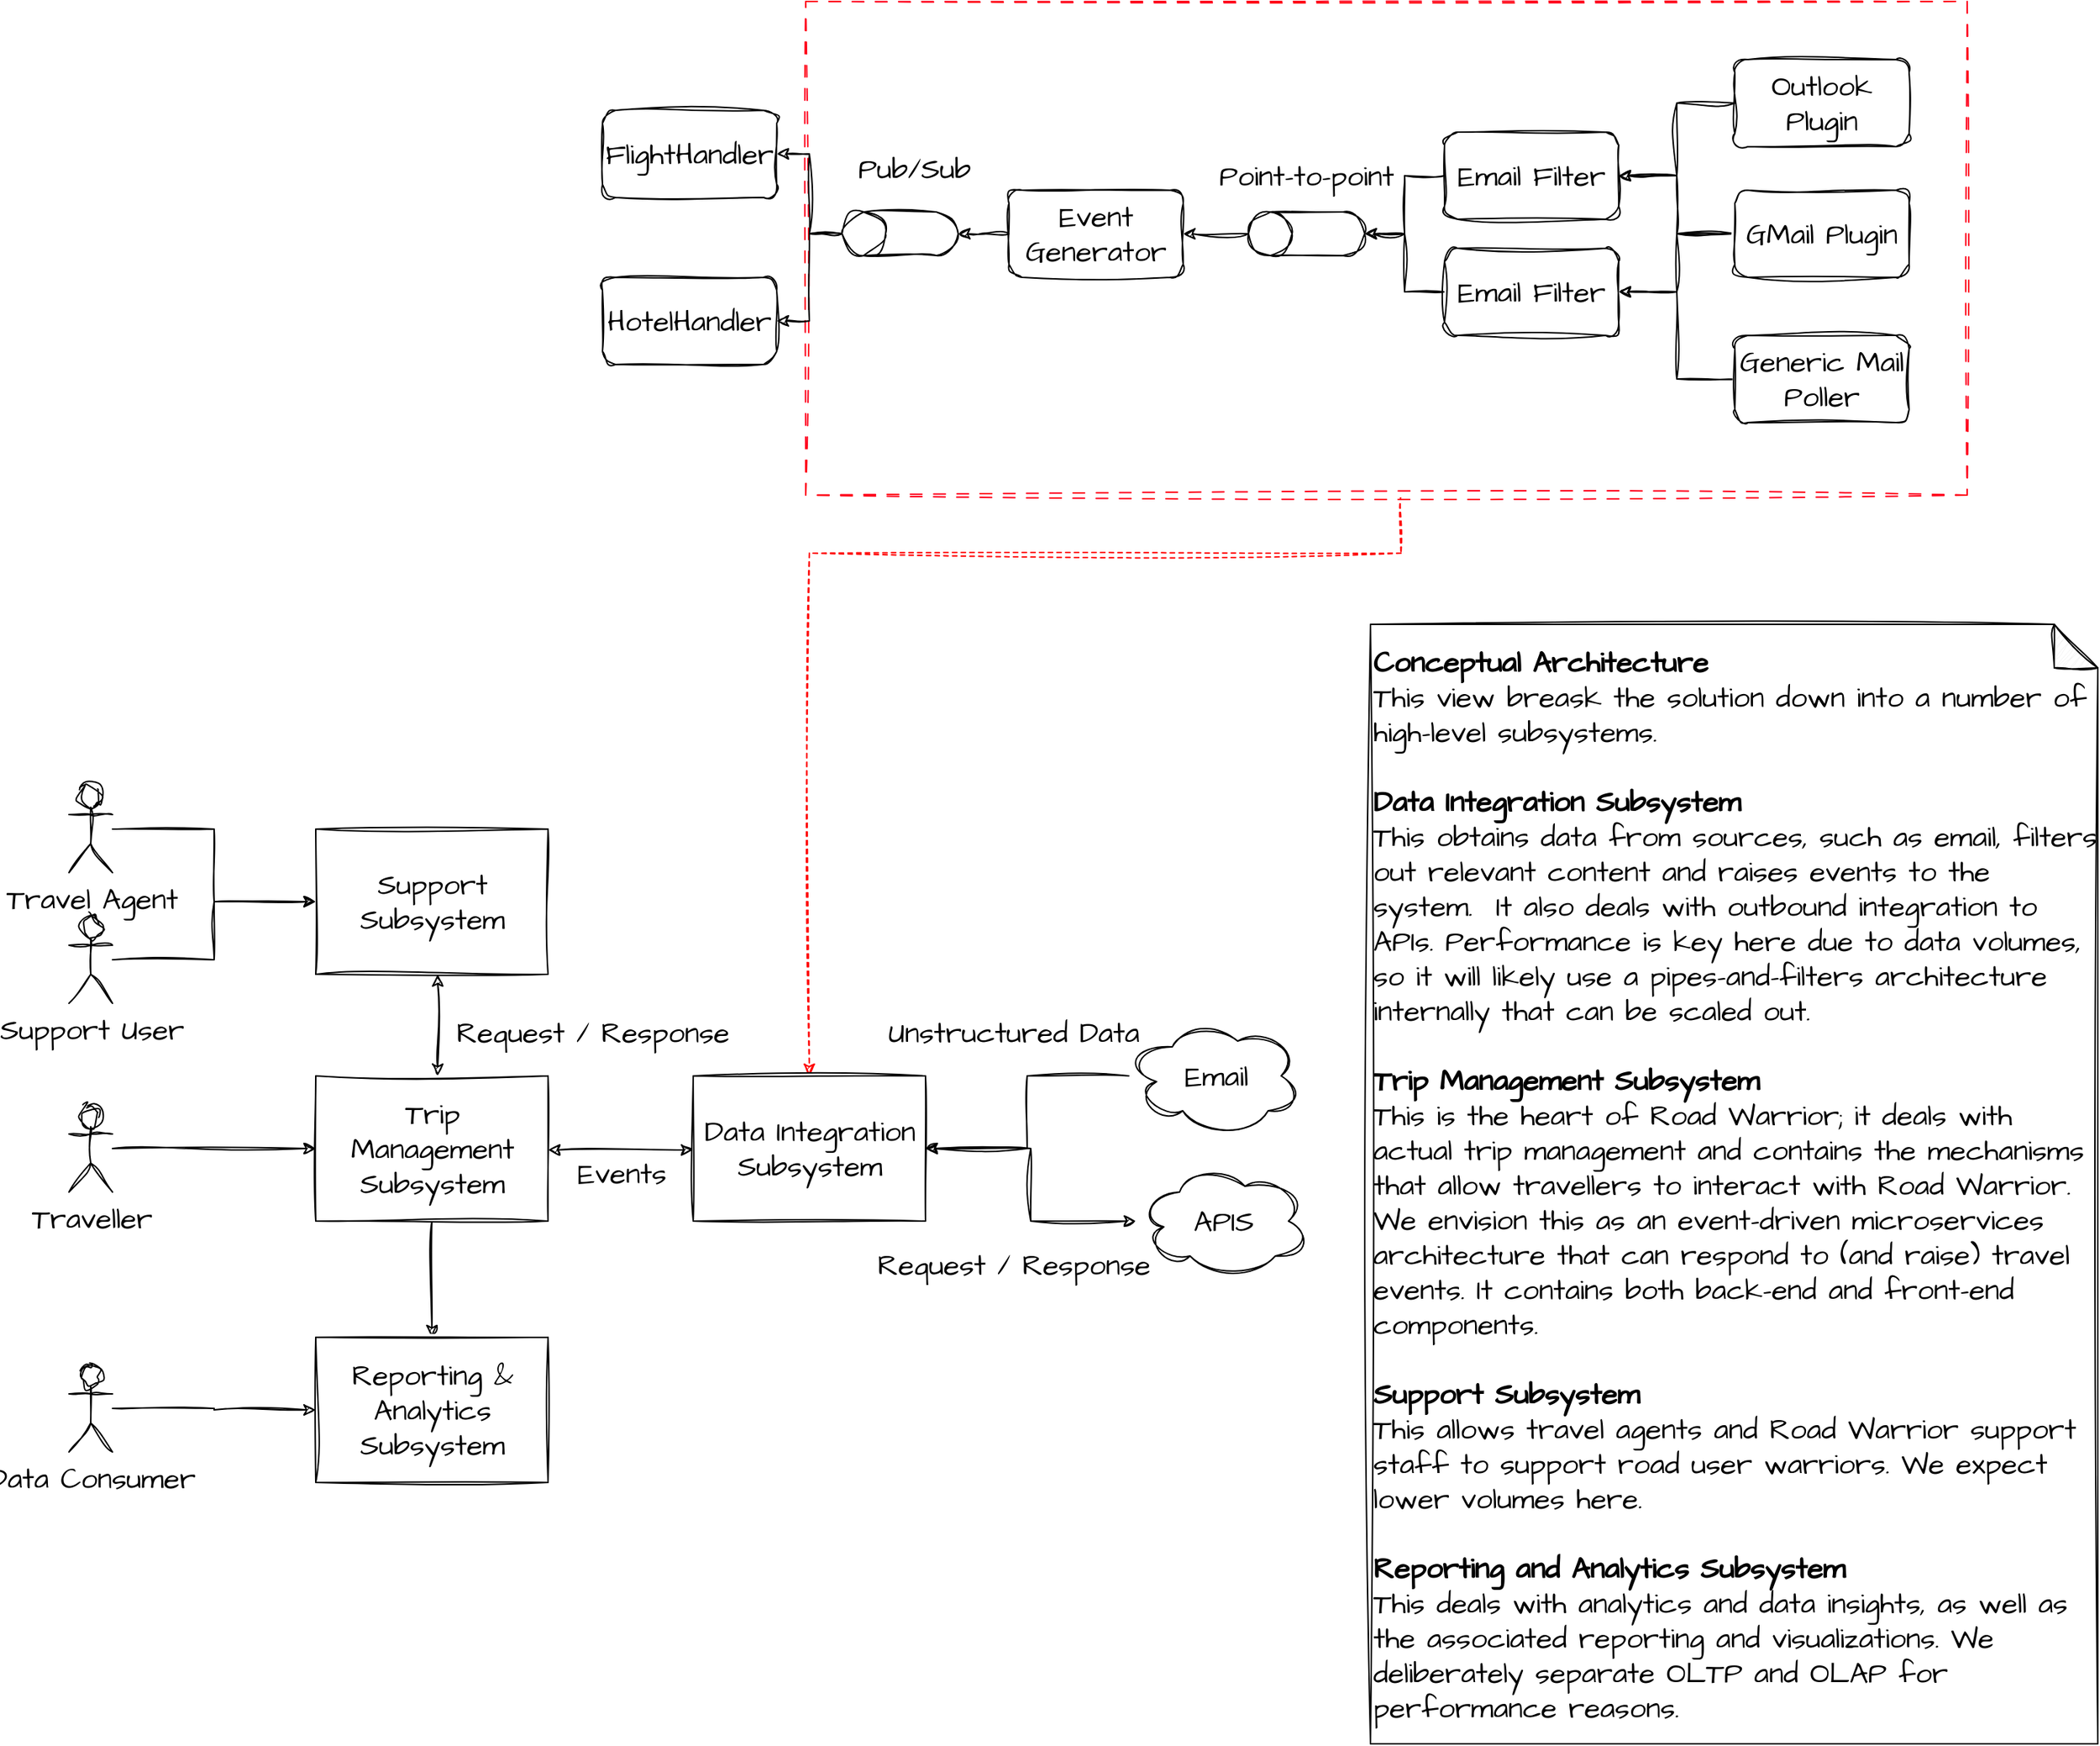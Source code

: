 <mxfile version="21.6.8" type="device">
  <diagram name="Page-1" id="iaMmfLkFWlHhySMgeEFM">
    <mxGraphModel dx="3417" dy="1535" grid="1" gridSize="10" guides="1" tooltips="1" connect="1" arrows="1" fold="1" page="1" pageScale="1" pageWidth="827" pageHeight="1169" math="0" shadow="0">
      <root>
        <mxCell id="0" />
        <mxCell id="1" parent="0" />
        <mxCell id="dgVakmgCQbhf1UZAdD23-36" style="edgeStyle=orthogonalEdgeStyle;rounded=0;sketch=1;hachureGap=4;jiggle=2;curveFitting=1;orthogonalLoop=1;jettySize=auto;html=1;fontFamily=Architects Daughter;fontSource=https%3A%2F%2Ffonts.googleapis.com%2Fcss%3Ffamily%3DArchitects%2BDaughter;fontSize=16;entryX=0.5;entryY=0;entryDx=0;entryDy=0;dashed=1;strokeColor=#FF0000;" edge="1" parent="1" source="dgVakmgCQbhf1UZAdD23-35" target="dgVakmgCQbhf1UZAdD23-3">
          <mxGeometry relative="1" as="geometry">
            <mxPoint x="-160.0" y="740" as="targetPoint" />
            <Array as="points">
              <mxPoint x="220" y="470" />
              <mxPoint x="-188" y="470" />
            </Array>
          </mxGeometry>
        </mxCell>
        <mxCell id="dgVakmgCQbhf1UZAdD23-35" value="" style="rounded=0;whiteSpace=wrap;html=1;sketch=1;hachureGap=4;jiggle=2;curveFitting=1;fontFamily=Architects Daughter;fontSource=https%3A%2F%2Ffonts.googleapis.com%2Fcss%3Ffamily%3DArchitects%2BDaughter;fontSize=20;strokeColor=#ff0019;dashed=1;dashPattern=8 8;" vertex="1" parent="1">
          <mxGeometry x="-190" y="90" width="800" height="340" as="geometry" />
        </mxCell>
        <mxCell id="JsUHq7tbWH0F1JOxqhQH-10" style="edgeStyle=orthogonalEdgeStyle;rounded=0;sketch=1;hachureGap=4;jiggle=2;curveFitting=1;orthogonalLoop=1;jettySize=auto;html=1;entryX=1;entryY=0.5;entryDx=0;entryDy=0;fontFamily=Architects Daughter;fontSource=https%3A%2F%2Ffonts.googleapis.com%2Fcss%3Ffamily%3DArchitects%2BDaughter;fontSize=16;" parent="1" source="JsUHq7tbWH0F1JOxqhQH-1" target="JsUHq7tbWH0F1JOxqhQH-4" edge="1">
          <mxGeometry relative="1" as="geometry" />
        </mxCell>
        <mxCell id="JsUHq7tbWH0F1JOxqhQH-1" value="Outlook Plugin" style="rounded=1;whiteSpace=wrap;html=1;sketch=1;hachureGap=4;jiggle=2;curveFitting=1;fontFamily=Architects Daughter;fontSource=https%3A%2F%2Ffonts.googleapis.com%2Fcss%3Ffamily%3DArchitects%2BDaughter;fontSize=20;" parent="1" vertex="1">
          <mxGeometry x="450" y="130" width="120" height="60" as="geometry" />
        </mxCell>
        <mxCell id="JsUHq7tbWH0F1JOxqhQH-12" style="edgeStyle=orthogonalEdgeStyle;rounded=0;sketch=1;hachureGap=4;jiggle=2;curveFitting=1;orthogonalLoop=1;jettySize=auto;html=1;entryX=1;entryY=0.5;entryDx=0;entryDy=0;fontFamily=Architects Daughter;fontSource=https%3A%2F%2Ffonts.googleapis.com%2Fcss%3Ffamily%3DArchitects%2BDaughter;fontSize=16;" parent="1" source="JsUHq7tbWH0F1JOxqhQH-2" target="JsUHq7tbWH0F1JOxqhQH-4" edge="1">
          <mxGeometry relative="1" as="geometry" />
        </mxCell>
        <mxCell id="JsUHq7tbWH0F1JOxqhQH-13" style="edgeStyle=orthogonalEdgeStyle;rounded=0;sketch=1;hachureGap=4;jiggle=2;curveFitting=1;orthogonalLoop=1;jettySize=auto;html=1;entryX=1;entryY=0.5;entryDx=0;entryDy=0;fontFamily=Architects Daughter;fontSource=https%3A%2F%2Ffonts.googleapis.com%2Fcss%3Ffamily%3DArchitects%2BDaughter;fontSize=16;" parent="1" source="JsUHq7tbWH0F1JOxqhQH-2" target="JsUHq7tbWH0F1JOxqhQH-5" edge="1">
          <mxGeometry relative="1" as="geometry" />
        </mxCell>
        <mxCell id="JsUHq7tbWH0F1JOxqhQH-2" value="GMail Plugin" style="rounded=1;whiteSpace=wrap;html=1;sketch=1;hachureGap=4;jiggle=2;curveFitting=1;fontFamily=Architects Daughter;fontSource=https%3A%2F%2Ffonts.googleapis.com%2Fcss%3Ffamily%3DArchitects%2BDaughter;fontSize=20;" parent="1" vertex="1">
          <mxGeometry x="450" y="220" width="120" height="60" as="geometry" />
        </mxCell>
        <mxCell id="JsUHq7tbWH0F1JOxqhQH-11" style="edgeStyle=orthogonalEdgeStyle;rounded=0;sketch=1;hachureGap=4;jiggle=2;curveFitting=1;orthogonalLoop=1;jettySize=auto;html=1;fontFamily=Architects Daughter;fontSource=https%3A%2F%2Ffonts.googleapis.com%2Fcss%3Ffamily%3DArchitects%2BDaughter;fontSize=16;" parent="1" source="JsUHq7tbWH0F1JOxqhQH-3" target="JsUHq7tbWH0F1JOxqhQH-5" edge="1">
          <mxGeometry relative="1" as="geometry" />
        </mxCell>
        <mxCell id="JsUHq7tbWH0F1JOxqhQH-3" value="Generic Mail Poller" style="rounded=1;whiteSpace=wrap;html=1;sketch=1;hachureGap=4;jiggle=2;curveFitting=1;fontFamily=Architects Daughter;fontSource=https%3A%2F%2Ffonts.googleapis.com%2Fcss%3Ffamily%3DArchitects%2BDaughter;fontSize=20;" parent="1" vertex="1">
          <mxGeometry x="450" y="320" width="120" height="60" as="geometry" />
        </mxCell>
        <mxCell id="JsUHq7tbWH0F1JOxqhQH-15" style="edgeStyle=orthogonalEdgeStyle;rounded=0;sketch=1;hachureGap=4;jiggle=2;curveFitting=1;orthogonalLoop=1;jettySize=auto;html=1;entryX=0.5;entryY=1;entryDx=0;entryDy=0;entryPerimeter=0;fontFamily=Architects Daughter;fontSource=https%3A%2F%2Ffonts.googleapis.com%2Fcss%3Ffamily%3DArchitects%2BDaughter;fontSize=16;" parent="1" source="JsUHq7tbWH0F1JOxqhQH-4" target="JsUHq7tbWH0F1JOxqhQH-7" edge="1">
          <mxGeometry relative="1" as="geometry" />
        </mxCell>
        <mxCell id="JsUHq7tbWH0F1JOxqhQH-4" value="Email Filter" style="rounded=1;whiteSpace=wrap;html=1;sketch=1;hachureGap=4;jiggle=2;curveFitting=1;fontFamily=Architects Daughter;fontSource=https%3A%2F%2Ffonts.googleapis.com%2Fcss%3Ffamily%3DArchitects%2BDaughter;fontSize=20;" parent="1" vertex="1">
          <mxGeometry x="250" y="180" width="120" height="60" as="geometry" />
        </mxCell>
        <mxCell id="JsUHq7tbWH0F1JOxqhQH-16" style="edgeStyle=orthogonalEdgeStyle;rounded=0;sketch=1;hachureGap=4;jiggle=2;curveFitting=1;orthogonalLoop=1;jettySize=auto;html=1;entryX=0.5;entryY=1;entryDx=0;entryDy=0;entryPerimeter=0;fontFamily=Architects Daughter;fontSource=https%3A%2F%2Ffonts.googleapis.com%2Fcss%3Ffamily%3DArchitects%2BDaughter;fontSize=16;" parent="1" source="JsUHq7tbWH0F1JOxqhQH-5" target="JsUHq7tbWH0F1JOxqhQH-7" edge="1">
          <mxGeometry relative="1" as="geometry" />
        </mxCell>
        <mxCell id="JsUHq7tbWH0F1JOxqhQH-5" value="Email Filter" style="rounded=1;whiteSpace=wrap;html=1;sketch=1;hachureGap=4;jiggle=2;curveFitting=1;fontFamily=Architects Daughter;fontSource=https%3A%2F%2Ffonts.googleapis.com%2Fcss%3Ffamily%3DArchitects%2BDaughter;fontSize=20;" parent="1" vertex="1">
          <mxGeometry x="250" y="260" width="120" height="60" as="geometry" />
        </mxCell>
        <mxCell id="JsUHq7tbWH0F1JOxqhQH-23" style="edgeStyle=orthogonalEdgeStyle;rounded=0;sketch=1;hachureGap=4;jiggle=2;curveFitting=1;orthogonalLoop=1;jettySize=auto;html=1;entryX=0.5;entryY=1;entryDx=0;entryDy=0;entryPerimeter=0;fontFamily=Architects Daughter;fontSource=https%3A%2F%2Ffonts.googleapis.com%2Fcss%3Ffamily%3DArchitects%2BDaughter;fontSize=16;" parent="1" source="JsUHq7tbWH0F1JOxqhQH-6" target="JsUHq7tbWH0F1JOxqhQH-22" edge="1">
          <mxGeometry relative="1" as="geometry" />
        </mxCell>
        <mxCell id="JsUHq7tbWH0F1JOxqhQH-6" value="Event Generator" style="rounded=1;whiteSpace=wrap;html=1;sketch=1;hachureGap=4;jiggle=2;curveFitting=1;fontFamily=Architects Daughter;fontSource=https%3A%2F%2Ffonts.googleapis.com%2Fcss%3Ffamily%3DArchitects%2BDaughter;fontSize=20;" parent="1" vertex="1">
          <mxGeometry x="-50" y="220" width="120" height="60" as="geometry" />
        </mxCell>
        <mxCell id="JsUHq7tbWH0F1JOxqhQH-18" style="edgeStyle=orthogonalEdgeStyle;rounded=0;sketch=1;hachureGap=4;jiggle=2;curveFitting=1;orthogonalLoop=1;jettySize=auto;html=1;fontFamily=Architects Daughter;fontSource=https%3A%2F%2Ffonts.googleapis.com%2Fcss%3Ffamily%3DArchitects%2BDaughter;fontSize=16;" parent="1" source="JsUHq7tbWH0F1JOxqhQH-7" target="JsUHq7tbWH0F1JOxqhQH-6" edge="1">
          <mxGeometry relative="1" as="geometry" />
        </mxCell>
        <mxCell id="JsUHq7tbWH0F1JOxqhQH-7" value="" style="shape=cylinder3;whiteSpace=wrap;html=1;boundedLbl=1;backgroundOutline=1;size=15;sketch=1;hachureGap=4;jiggle=2;curveFitting=1;fontFamily=Architects Daughter;fontSource=https%3A%2F%2Ffonts.googleapis.com%2Fcss%3Ffamily%3DArchitects%2BDaughter;fontSize=20;rotation=-90;" parent="1" vertex="1">
          <mxGeometry x="140" y="210" width="30" height="80" as="geometry" />
        </mxCell>
        <mxCell id="JsUHq7tbWH0F1JOxqhQH-8" value="FlightHandler" style="rounded=1;whiteSpace=wrap;html=1;sketch=1;hachureGap=4;jiggle=2;curveFitting=1;fontFamily=Architects Daughter;fontSource=https%3A%2F%2Ffonts.googleapis.com%2Fcss%3Ffamily%3DArchitects%2BDaughter;fontSize=20;" parent="1" vertex="1">
          <mxGeometry x="-330" y="165" width="120" height="60" as="geometry" />
        </mxCell>
        <mxCell id="JsUHq7tbWH0F1JOxqhQH-9" value="HotelHandler" style="rounded=1;whiteSpace=wrap;html=1;sketch=1;hachureGap=4;jiggle=2;curveFitting=1;fontFamily=Architects Daughter;fontSource=https%3A%2F%2Ffonts.googleapis.com%2Fcss%3Ffamily%3DArchitects%2BDaughter;fontSize=20;" parent="1" vertex="1">
          <mxGeometry x="-330" y="280" width="120" height="60" as="geometry" />
        </mxCell>
        <mxCell id="JsUHq7tbWH0F1JOxqhQH-17" value="Point-to-point" style="text;html=1;strokeColor=none;fillColor=none;align=center;verticalAlign=middle;whiteSpace=wrap;rounded=0;fontSize=20;fontFamily=Architects Daughter;" parent="1" vertex="1">
          <mxGeometry x="90" y="195" width="130" height="30" as="geometry" />
        </mxCell>
        <mxCell id="JsUHq7tbWH0F1JOxqhQH-24" style="edgeStyle=orthogonalEdgeStyle;rounded=0;sketch=1;hachureGap=4;jiggle=2;curveFitting=1;orthogonalLoop=1;jettySize=auto;html=1;entryX=1;entryY=0.5;entryDx=0;entryDy=0;fontFamily=Architects Daughter;fontSource=https%3A%2F%2Ffonts.googleapis.com%2Fcss%3Ffamily%3DArchitects%2BDaughter;fontSize=16;" parent="1" source="JsUHq7tbWH0F1JOxqhQH-22" target="JsUHq7tbWH0F1JOxqhQH-8" edge="1">
          <mxGeometry relative="1" as="geometry" />
        </mxCell>
        <mxCell id="JsUHq7tbWH0F1JOxqhQH-25" style="edgeStyle=orthogonalEdgeStyle;rounded=0;sketch=1;hachureGap=4;jiggle=2;curveFitting=1;orthogonalLoop=1;jettySize=auto;html=1;entryX=1;entryY=0.5;entryDx=0;entryDy=0;fontFamily=Architects Daughter;fontSource=https%3A%2F%2Ffonts.googleapis.com%2Fcss%3Ffamily%3DArchitects%2BDaughter;fontSize=16;" parent="1" source="JsUHq7tbWH0F1JOxqhQH-22" target="JsUHq7tbWH0F1JOxqhQH-9" edge="1">
          <mxGeometry relative="1" as="geometry" />
        </mxCell>
        <mxCell id="JsUHq7tbWH0F1JOxqhQH-22" value="" style="shape=cylinder3;whiteSpace=wrap;html=1;boundedLbl=1;backgroundOutline=1;size=15;sketch=1;hachureGap=4;jiggle=2;curveFitting=1;fontFamily=Architects Daughter;fontSource=https%3A%2F%2Ffonts.googleapis.com%2Fcss%3Ffamily%3DArchitects%2BDaughter;fontSize=20;rotation=-90;" parent="1" vertex="1">
          <mxGeometry x="-140" y="210" width="30" height="80" as="geometry" />
        </mxCell>
        <mxCell id="JsUHq7tbWH0F1JOxqhQH-26" value="Pub/Sub" style="text;html=1;strokeColor=none;fillColor=none;align=center;verticalAlign=middle;whiteSpace=wrap;rounded=0;fontSize=20;fontFamily=Architects Daughter;" parent="1" vertex="1">
          <mxGeometry x="-180" y="190" width="130" height="30" as="geometry" />
        </mxCell>
        <mxCell id="dgVakmgCQbhf1UZAdD23-1" value="Support Subsystem" style="rounded=0;whiteSpace=wrap;html=1;sketch=1;hachureGap=4;jiggle=2;curveFitting=1;fontFamily=Architects Daughter;fontSource=https%3A%2F%2Ffonts.googleapis.com%2Fcss%3Ffamily%3DArchitects%2BDaughter;fontSize=20;" vertex="1" parent="1">
          <mxGeometry x="-527.5" y="660" width="160" height="100" as="geometry" />
        </mxCell>
        <mxCell id="dgVakmgCQbhf1UZAdD23-11" style="edgeStyle=orthogonalEdgeStyle;rounded=0;sketch=1;hachureGap=4;jiggle=2;curveFitting=1;orthogonalLoop=1;jettySize=auto;html=1;entryX=0.5;entryY=0;entryDx=0;entryDy=0;fontFamily=Architects Daughter;fontSource=https%3A%2F%2Ffonts.googleapis.com%2Fcss%3Ffamily%3DArchitects%2BDaughter;fontSize=16;" edge="1" parent="1" source="dgVakmgCQbhf1UZAdD23-2" target="dgVakmgCQbhf1UZAdD23-6">
          <mxGeometry relative="1" as="geometry" />
        </mxCell>
        <mxCell id="dgVakmgCQbhf1UZAdD23-24" style="edgeStyle=orthogonalEdgeStyle;rounded=0;sketch=1;hachureGap=4;jiggle=2;curveFitting=1;orthogonalLoop=1;jettySize=auto;html=1;entryX=0;entryY=0.5;entryDx=0;entryDy=0;fontFamily=Architects Daughter;fontSource=https%3A%2F%2Ffonts.googleapis.com%2Fcss%3Ffamily%3DArchitects%2BDaughter;fontSize=16;startArrow=classic;startFill=1;" edge="1" parent="1">
          <mxGeometry relative="1" as="geometry">
            <mxPoint x="-367.5" y="881" as="sourcePoint" />
            <mxPoint x="-267.5" y="881" as="targetPoint" />
          </mxGeometry>
        </mxCell>
        <mxCell id="dgVakmgCQbhf1UZAdD23-29" style="edgeStyle=orthogonalEdgeStyle;rounded=0;sketch=1;hachureGap=4;jiggle=2;curveFitting=1;orthogonalLoop=1;jettySize=auto;html=1;entryX=0.5;entryY=1;entryDx=0;entryDy=0;fontFamily=Architects Daughter;fontSource=https%3A%2F%2Ffonts.googleapis.com%2Fcss%3Ffamily%3DArchitects%2BDaughter;fontSize=16;startArrow=classic;startFill=1;" edge="1" parent="1">
          <mxGeometry relative="1" as="geometry">
            <mxPoint x="-443.5" y="830" as="sourcePoint" />
            <mxPoint x="-443.5" y="760" as="targetPoint" />
          </mxGeometry>
        </mxCell>
        <mxCell id="dgVakmgCQbhf1UZAdD23-2" value="Trip Management Subsystem" style="rounded=0;whiteSpace=wrap;html=1;sketch=1;hachureGap=4;jiggle=2;curveFitting=1;fontFamily=Architects Daughter;fontSource=https%3A%2F%2Ffonts.googleapis.com%2Fcss%3Ffamily%3DArchitects%2BDaughter;fontSize=20;" vertex="1" parent="1">
          <mxGeometry x="-527.5" y="830" width="160" height="100" as="geometry" />
        </mxCell>
        <mxCell id="dgVakmgCQbhf1UZAdD23-3" value="Data Integration Subsystem" style="rounded=0;whiteSpace=wrap;html=1;sketch=1;hachureGap=4;jiggle=2;curveFitting=1;fontFamily=Architects Daughter;fontSource=https%3A%2F%2Ffonts.googleapis.com%2Fcss%3Ffamily%3DArchitects%2BDaughter;fontSize=20;" vertex="1" parent="1">
          <mxGeometry x="-267.5" y="830" width="160" height="100" as="geometry" />
        </mxCell>
        <mxCell id="dgVakmgCQbhf1UZAdD23-8" style="edgeStyle=orthogonalEdgeStyle;rounded=0;sketch=1;hachureGap=4;jiggle=2;curveFitting=1;orthogonalLoop=1;jettySize=auto;html=1;fontFamily=Architects Daughter;fontSource=https%3A%2F%2Ffonts.googleapis.com%2Fcss%3Ffamily%3DArchitects%2BDaughter;fontSize=16;" edge="1" parent="1" source="dgVakmgCQbhf1UZAdD23-4" target="dgVakmgCQbhf1UZAdD23-3">
          <mxGeometry relative="1" as="geometry" />
        </mxCell>
        <mxCell id="dgVakmgCQbhf1UZAdD23-4" value="Email" style="ellipse;shape=cloud;whiteSpace=wrap;html=1;sketch=1;hachureGap=4;jiggle=2;curveFitting=1;fontFamily=Architects Daughter;fontSource=https%3A%2F%2Ffonts.googleapis.com%2Fcss%3Ffamily%3DArchitects%2BDaughter;fontSize=20;" vertex="1" parent="1">
          <mxGeometry x="32.5" y="790" width="120" height="80" as="geometry" />
        </mxCell>
        <mxCell id="dgVakmgCQbhf1UZAdD23-9" style="edgeStyle=orthogonalEdgeStyle;rounded=0;sketch=1;hachureGap=4;jiggle=2;curveFitting=1;orthogonalLoop=1;jettySize=auto;html=1;entryX=1;entryY=0.5;entryDx=0;entryDy=0;fontFamily=Architects Daughter;fontSource=https%3A%2F%2Ffonts.googleapis.com%2Fcss%3Ffamily%3DArchitects%2BDaughter;fontSize=16;startArrow=classic;startFill=1;" edge="1" parent="1" source="dgVakmgCQbhf1UZAdD23-5" target="dgVakmgCQbhf1UZAdD23-3">
          <mxGeometry relative="1" as="geometry" />
        </mxCell>
        <mxCell id="dgVakmgCQbhf1UZAdD23-5" value="APIS" style="ellipse;shape=cloud;whiteSpace=wrap;html=1;sketch=1;hachureGap=4;jiggle=2;curveFitting=1;fontFamily=Architects Daughter;fontSource=https%3A%2F%2Ffonts.googleapis.com%2Fcss%3Ffamily%3DArchitects%2BDaughter;fontSize=20;" vertex="1" parent="1">
          <mxGeometry x="37.5" y="890" width="120" height="80" as="geometry" />
        </mxCell>
        <mxCell id="dgVakmgCQbhf1UZAdD23-6" value="Reporting &amp;amp; Analytics Subsystem" style="rounded=0;whiteSpace=wrap;html=1;sketch=1;hachureGap=4;jiggle=2;curveFitting=1;fontFamily=Architects Daughter;fontSource=https%3A%2F%2Ffonts.googleapis.com%2Fcss%3Ffamily%3DArchitects%2BDaughter;fontSize=20;" vertex="1" parent="1">
          <mxGeometry x="-527.5" y="1010" width="160" height="100" as="geometry" />
        </mxCell>
        <mxCell id="dgVakmgCQbhf1UZAdD23-18" style="edgeStyle=orthogonalEdgeStyle;rounded=0;sketch=1;hachureGap=4;jiggle=2;curveFitting=1;orthogonalLoop=1;jettySize=auto;html=1;fontFamily=Architects Daughter;fontSource=https%3A%2F%2Ffonts.googleapis.com%2Fcss%3Ffamily%3DArchitects%2BDaughter;fontSize=16;entryX=0;entryY=0.5;entryDx=0;entryDy=0;" edge="1" parent="1" source="dgVakmgCQbhf1UZAdD23-13" target="dgVakmgCQbhf1UZAdD23-1">
          <mxGeometry relative="1" as="geometry">
            <mxPoint x="-557.5" y="730" as="targetPoint" />
          </mxGeometry>
        </mxCell>
        <mxCell id="dgVakmgCQbhf1UZAdD23-13" value="Support User" style="shape=umlActor;verticalLabelPosition=bottom;verticalAlign=top;html=1;outlineConnect=0;sketch=1;hachureGap=4;jiggle=2;curveFitting=1;fontFamily=Architects Daughter;fontSource=https%3A%2F%2Ffonts.googleapis.com%2Fcss%3Ffamily%3DArchitects%2BDaughter;fontSize=20;" vertex="1" parent="1">
          <mxGeometry x="-697.5" y="720" width="30" height="60" as="geometry" />
        </mxCell>
        <mxCell id="dgVakmgCQbhf1UZAdD23-17" style="edgeStyle=orthogonalEdgeStyle;rounded=0;sketch=1;hachureGap=4;jiggle=2;curveFitting=1;orthogonalLoop=1;jettySize=auto;html=1;entryX=0;entryY=0.5;entryDx=0;entryDy=0;fontFamily=Architects Daughter;fontSource=https%3A%2F%2Ffonts.googleapis.com%2Fcss%3Ffamily%3DArchitects%2BDaughter;fontSize=16;" edge="1" parent="1" source="dgVakmgCQbhf1UZAdD23-16" target="dgVakmgCQbhf1UZAdD23-1">
          <mxGeometry relative="1" as="geometry" />
        </mxCell>
        <mxCell id="dgVakmgCQbhf1UZAdD23-16" value="Travel Agent" style="shape=umlActor;verticalLabelPosition=bottom;verticalAlign=top;html=1;outlineConnect=0;sketch=1;hachureGap=4;jiggle=2;curveFitting=1;fontFamily=Architects Daughter;fontSource=https%3A%2F%2Ffonts.googleapis.com%2Fcss%3Ffamily%3DArchitects%2BDaughter;fontSize=20;" vertex="1" parent="1">
          <mxGeometry x="-697.5" y="630" width="30" height="60" as="geometry" />
        </mxCell>
        <mxCell id="dgVakmgCQbhf1UZAdD23-21" style="edgeStyle=orthogonalEdgeStyle;rounded=0;sketch=1;hachureGap=4;jiggle=2;curveFitting=1;orthogonalLoop=1;jettySize=auto;html=1;entryX=0;entryY=0.5;entryDx=0;entryDy=0;fontFamily=Architects Daughter;fontSource=https%3A%2F%2Ffonts.googleapis.com%2Fcss%3Ffamily%3DArchitects%2BDaughter;fontSize=16;" edge="1" parent="1" source="dgVakmgCQbhf1UZAdD23-20" target="dgVakmgCQbhf1UZAdD23-2">
          <mxGeometry relative="1" as="geometry" />
        </mxCell>
        <mxCell id="dgVakmgCQbhf1UZAdD23-20" value="Traveller" style="shape=umlActor;verticalLabelPosition=bottom;verticalAlign=top;html=1;outlineConnect=0;sketch=1;hachureGap=4;jiggle=2;curveFitting=1;fontFamily=Architects Daughter;fontSource=https%3A%2F%2Ffonts.googleapis.com%2Fcss%3Ffamily%3DArchitects%2BDaughter;fontSize=20;" vertex="1" parent="1">
          <mxGeometry x="-697.5" y="850" width="30" height="60" as="geometry" />
        </mxCell>
        <mxCell id="dgVakmgCQbhf1UZAdD23-25" value="Events" style="edgeLabel;html=1;align=center;verticalAlign=middle;resizable=0;points=[];fontSize=20;fontFamily=Architects Daughter;" vertex="1" connectable="0" parent="1">
          <mxGeometry x="-317.5" y="897.0" as="geometry" />
        </mxCell>
        <mxCell id="dgVakmgCQbhf1UZAdD23-26" value="Unstructured Data" style="edgeLabel;html=1;align=center;verticalAlign=middle;resizable=0;points=[];fontSize=20;fontFamily=Architects Daughter;" vertex="1" connectable="0" parent="1">
          <mxGeometry x="-47.5" y="800.0" as="geometry" />
        </mxCell>
        <mxCell id="dgVakmgCQbhf1UZAdD23-27" value="Request / Response" style="edgeLabel;html=1;align=center;verticalAlign=middle;resizable=0;points=[];fontSize=20;fontFamily=Architects Daughter;" vertex="1" connectable="0" parent="1">
          <mxGeometry x="-47.5" y="960.0" as="geometry" />
        </mxCell>
        <mxCell id="dgVakmgCQbhf1UZAdD23-30" value="Request / Response" style="edgeLabel;html=1;align=center;verticalAlign=middle;resizable=0;points=[];fontSize=20;fontFamily=Architects Daughter;" vertex="1" connectable="0" parent="1">
          <mxGeometry x="-337.5" y="800.0" as="geometry" />
        </mxCell>
        <mxCell id="dgVakmgCQbhf1UZAdD23-32" style="edgeStyle=orthogonalEdgeStyle;rounded=0;sketch=1;hachureGap=4;jiggle=2;curveFitting=1;orthogonalLoop=1;jettySize=auto;html=1;fontFamily=Architects Daughter;fontSource=https%3A%2F%2Ffonts.googleapis.com%2Fcss%3Ffamily%3DArchitects%2BDaughter;fontSize=16;" edge="1" parent="1" source="dgVakmgCQbhf1UZAdD23-31" target="dgVakmgCQbhf1UZAdD23-6">
          <mxGeometry relative="1" as="geometry" />
        </mxCell>
        <mxCell id="dgVakmgCQbhf1UZAdD23-31" value="Data Consumer" style="shape=umlActor;verticalLabelPosition=bottom;verticalAlign=top;html=1;outlineConnect=0;sketch=1;hachureGap=4;jiggle=2;curveFitting=1;fontFamily=Architects Daughter;fontSource=https%3A%2F%2Ffonts.googleapis.com%2Fcss%3Ffamily%3DArchitects%2BDaughter;fontSize=20;" vertex="1" parent="1">
          <mxGeometry x="-697.5" y="1029" width="30" height="60" as="geometry" />
        </mxCell>
        <mxCell id="dgVakmgCQbhf1UZAdD23-33" value="&lt;b&gt;Conceptual Architecture&lt;br&gt;&lt;/b&gt;This view breask the solution down into a number of high-level subsystems.&lt;br&gt;&lt;br&gt;&lt;b&gt;Data Integration Subsystem&lt;/b&gt;&lt;br&gt;This obtains data from sources, such as email, filters out relevant content and raises events to the system.&amp;nbsp; It also deals with outbound integration to APIs. Performance is key here due to data volumes, so it will likely use a pipes-and-filters architecture internally that can be scaled out.&lt;br&gt;&lt;br&gt;&lt;b&gt;Trip Management Subsystem&lt;br&gt;&lt;/b&gt;This is the heart of Road Warrior; it deals with actual trip management and contains the mechanisms that allow travellers to interact with Road Warrior. We envision this as an event-driven microservices architecture that can respond to (and raise) travel events. It contains both back-end and front-end components.&lt;br&gt;&lt;br&gt;&lt;b&gt;Support Subsystem&lt;br&gt;&lt;/b&gt;This allows travel agents and Road Warrior support staff to support road user warriors. We expect lower volumes here.&lt;br&gt;&lt;br&gt;&lt;b&gt;Reporting and Analytics Subsystem&lt;br&gt;&lt;/b&gt;This deals with analytics and data insights, as well as the associated reporting and visualizations. We deliberately separate OLTP and OLAP for performance reasons." style="shape=note;whiteSpace=wrap;html=1;backgroundOutline=1;darkOpacity=0.05;sketch=1;hachureGap=4;jiggle=2;curveFitting=1;fontFamily=Architects Daughter;fontSource=https%3A%2F%2Ffonts.googleapis.com%2Fcss%3Ffamily%3DArchitects%2BDaughter;fontSize=20;align=left;" vertex="1" parent="1">
          <mxGeometry x="199" y="519" width="501" height="771" as="geometry" />
        </mxCell>
      </root>
    </mxGraphModel>
  </diagram>
</mxfile>
